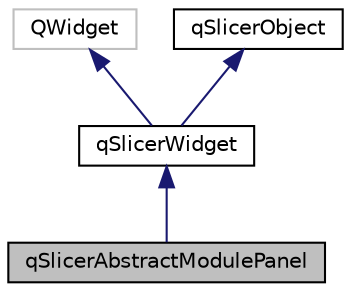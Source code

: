 digraph "qSlicerAbstractModulePanel"
{
  bgcolor="transparent";
  edge [fontname="Helvetica",fontsize="10",labelfontname="Helvetica",labelfontsize="10"];
  node [fontname="Helvetica",fontsize="10",shape=record];
  Node5 [label="qSlicerAbstractModulePanel",height=0.2,width=0.4,color="black", fillcolor="grey75", style="filled", fontcolor="black"];
  Node6 -> Node5 [dir="back",color="midnightblue",fontsize="10",style="solid",fontname="Helvetica"];
  Node6 [label="qSlicerWidget",height=0.2,width=0.4,color="black",URL="$classqSlicerWidget.html"];
  Node7 -> Node6 [dir="back",color="midnightblue",fontsize="10",style="solid",fontname="Helvetica"];
  Node7 [label="QWidget",height=0.2,width=0.4,color="grey75"];
  Node8 -> Node6 [dir="back",color="midnightblue",fontsize="10",style="solid",fontname="Helvetica"];
  Node8 [label="qSlicerObject",height=0.2,width=0.4,color="black",URL="$classqSlicerObject.html"];
}
